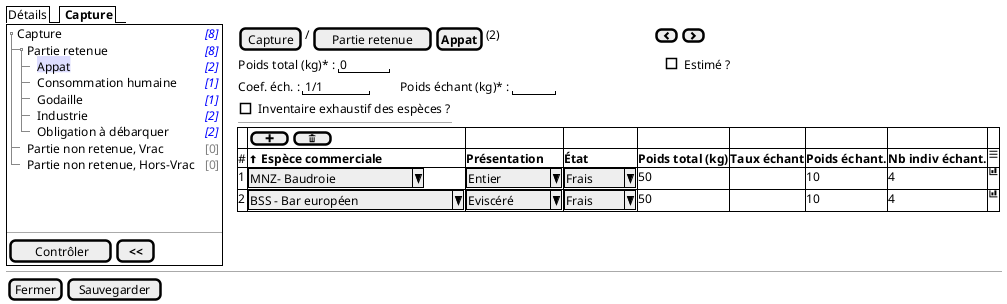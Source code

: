 @startsalt
{
  {/ Détails | <b> Capture }
  {+
   {T
       + Capture    | <i><color:blue>[8]
       ++ Partie retenue       | <i><color:blue>[8]
       +++ <back:#DDF>Appat | <i><color:blue>[2]
       +++ Consommation humaine | <i><color:blue>[1]
       +++ Godaille | <i><color:blue>[1]
       +++ Industrie | <i><color:blue>[2]
       +++ Obligation à débarquer| <i><color:blue>[2]
       ++ Partie non retenue, Vrac | <color:gray>[0]
       ++ Partie non retenue, Hors-Vrac | <color:gray>[0]
   }
    .
    .
    .
   --
   {
      [<&checkmark> Contrôler] | [ <b><< ]
   }
  } | . | {
    { [Capture] | / | [Partie retenue] | [<b>Appat]| (2) | . | . | . | . | . | . | . | . | . | . | . | . | . | . | . | . | . | . | . | . | . | . | . | . | . | . | . | . | . |  { [<&chevron-left>] | [<&chevron-right>] }}

    {Poids total (kg)* : | " 0    " | . | . | . | . | . | . | . | . | . | . | . | . | . | . | . | . | . | . | . | . | . | . | . | . | . | . | . | . | . | . | . | . | . | . | . | . | . | . | . | . | . | . | . | . |. |. |. |. |. |. |. |. | [ ] Estimé ?}

    {Coef. éch. : | " 1/1    " | . | . | . | . | . |  Poids échant (kg)* : | "     " }

    { [ ] Inventaire exhaustif des espèces ?
    ---
    }


    {#
          . | {[ <&plus> ] | [ <&trash> ] } | . | . | . | . | . | .
          # | <&arrow-thick-top> <b>Espèce commerciale  | <b>Présentation | <b>État | <b>Poids total (kg)     |  <b>Taux échant  | <b>Poids échant. | <b>Nb indiv échant. | <&menu>
          1 | ^MNZ- Baudroie       ^ | ^ Entier   ^ | ^ Frais ^ | 50   |  .   |   10          | 4 | <&bar-chart>
          2 | ^BSS - Bar européen       ^ | ^ Eviscéré ^ | ^ Frais ^ | 50   |  .   |   10          | 4 | <&bar-chart>
        }
  }

  -- | -- | --
  { [Fermer] | [Sauvegarder] }
}
@endsalt

